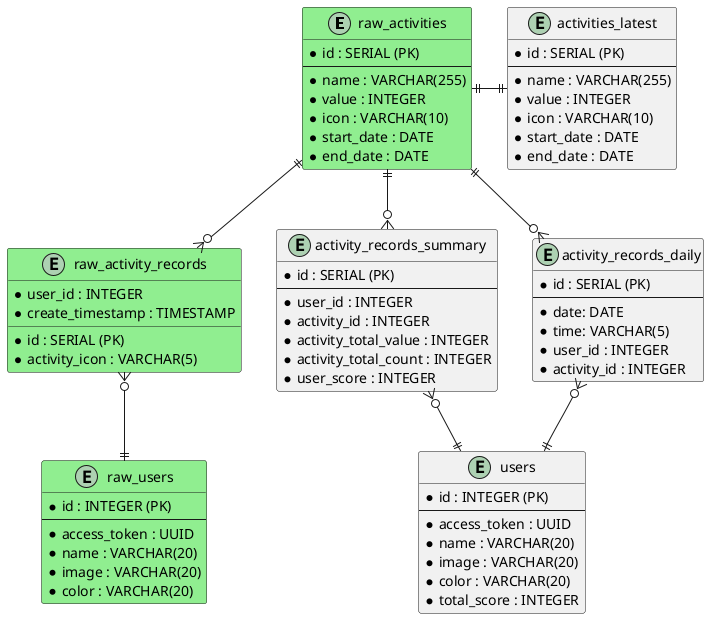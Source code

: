 @startuml hcs-erd 

entity "raw_activities" as raw_activities #LightGreen {
  *id : SERIAL (PK)
  --
  *name : VARCHAR(255)
  *value : INTEGER
  *icon : VARCHAR(10)
  *start_date : DATE
  *end_date : DATE
}

entity "raw_activity_records" as raw_activity_records #LightGreen {
  *id : SERIAL (PK)
  *user_id : INTEGER
  *activity_icon : VARCHAR(5)
  *create_timestamp : TIMESTAMP
}

entity "raw_users" as raw_users #LightGreen {
  *id : INTEGER (PK)
  --
  *access_token : UUID
  *name : VARCHAR(20)
  *image : VARCHAR(20)
  *color : VARCHAR(20)
}

entity "users" as users {
  *id : INTEGER (PK)
  --
  *access_token : UUID
  *name : VARCHAR(20)
  *image : VARCHAR(20)
  *color : VARCHAR(20)
  *total_score : INTEGER
}

entity "activities_latest" as activities_latest {
  *id : SERIAL (PK)
  --
  *name : VARCHAR(255)
  *value : INTEGER
  *icon : VARCHAR(10)
  *start_date : DATE
  *end_date : DATE
}

entity "activity_records_summary" as activity_records_summary {
  *id : SERIAL (PK)
  --
  *user_id : INTEGER
  *activity_id : INTEGER
  *activity_total_value : INTEGER
  *activity_total_count : INTEGER
  *user_score : INTEGER
}

entity "activity_records_daily" as activity_records_daily {
  *id : SERIAL (PK)
  --
  *date: DATE
  *time: VARCHAR(5)
  *user_id : INTEGER
  *activity_id : INTEGER
}

raw_activities ||--o{ raw_activity_records
raw_activity_records }o--|| raw_users
activity_records_summary }o--|| users
raw_activities ||--o{ activity_records_summary
activity_records_daily }o--|| users
raw_activities ||--o{ activity_records_daily
raw_activities ||-|| activities_latest


@enduml